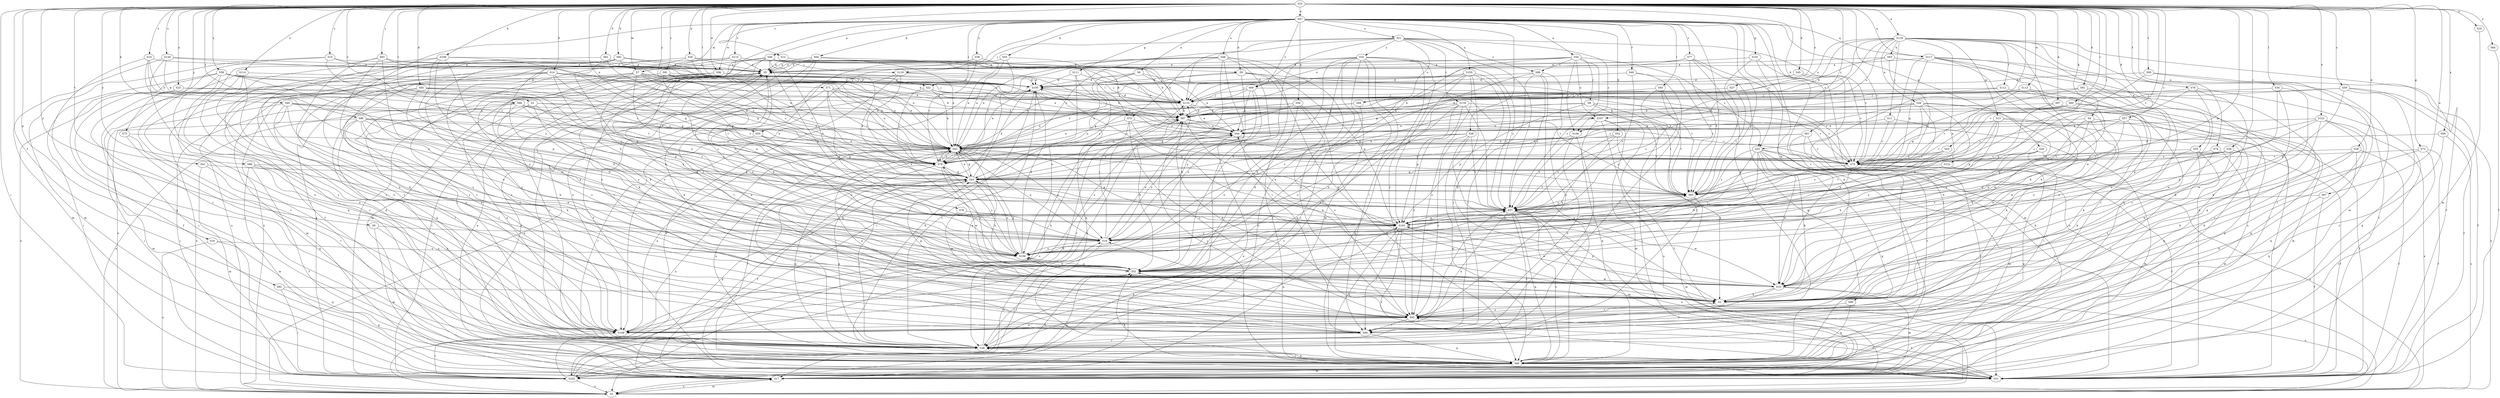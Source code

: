 strict digraph  {
S33;
S47;
S116;
S54;
S21;
S46;
S6;
S5;
S61;
S45;
S40;
S62;
S14;
S52;
S64;
S87;
S121;
S59;
S98;
S78;
S65;
S57;
S28;
S9;
S76;
S100;
S24;
S122;
S19;
S35;
S44;
S79;
S82;
S36;
S49;
S31;
S72;
S101;
S111;
S43;
S91;
S92;
S97;
S51;
S102;
S29;
S83;
S11;
S119;
S110;
S4;
S108;
S55;
S63;
S2;
S34;
S53;
S22;
S93;
S70;
S89;
S7;
S13;
S17;
S67;
S74;
S56;
S26;
S42;
S27;
S68;
S106;
S16;
S30;
S20;
S103;
S117;
S66;
S99;
S77;
S112;
S8;
S118;
S38;
S15;
S81;
S23;
S37;
S90;
S1;
S41;
S85;
S25;
S120;
S48;
S107;
S3;
S86;
S60;
S115;
S73;
S113;
S96;
S10;
S114;
S94;
S50;
S105;
S69;
S109;
S0;
S80;
S75;
S71;
S88;
S84;
S39;
S32;
S18;
S58;
S12;
S104;
S95;
S33 -> S47  [label=a];
S33 -> S116  [label=a];
S33 -> S61  [label=b];
S33 -> S45  [label=b];
S33 -> S40  [label=b];
S33 -> S62  [label=b];
S33 -> S14  [label=b];
S33 -> S121  [label=c];
S33 -> S59  [label=c];
S33 -> S65  [label=d];
S33 -> S57  [label=d];
S33 -> S28  [label=d];
S33 -> S24  [label=e];
S33 -> S122  [label=e];
S33 -> S19  [label=e];
S33 -> S79  [label=f];
S33 -> S82  [label=f];
S33 -> S72  [label=g];
S33 -> S91  [label=h];
S33 -> S92  [label=h];
S33 -> S97  [label=h];
S33 -> S102  [label=i];
S33 -> S29  [label=j];
S33 -> S83  [label=j];
S33 -> S4  [label=k];
S33 -> S108  [label=k];
S33 -> S34  [label=l];
S33 -> S53  [label=l];
S33 -> S22  [label=l];
S33 -> S7  [label=m];
S33 -> S67  [label=n];
S33 -> S74  [label=n];
S33 -> S27  [label=o];
S33 -> S16  [label=p];
S33 -> S30  [label=p];
S33 -> S20  [label=p];
S33 -> S103  [label=p];
S33 -> S117  [label=q];
S33 -> S15  [label=s];
S33 -> S81  [label=s];
S33 -> S23  [label=s];
S33 -> S90  [label=t];
S33 -> S1  [label=t];
S33 -> S41  [label=t];
S33 -> S85  [label=t];
S33 -> S25  [label=u];
S33 -> S120  [label=u];
S33 -> S86  [label=v];
S33 -> S60  [label=v];
S33 -> S113  [label=w];
S33 -> S96  [label=w];
S33 -> S114  [label=x];
S33 -> S94  [label=x];
S33 -> S50  [label=x];
S33 -> S0  [label=y];
S33 -> S80  [label=y];
S33 -> S75  [label=y];
S33 -> S71  [label=y];
S33 -> S88  [label=y];
S33 -> S84  [label=y];
S33 -> S58  [label=z];
S33 -> S12  [label=z];
S33 -> S104  [label=z];
S47 -> S54  [label=a];
S47 -> S21  [label=a];
S47 -> S46  [label=a];
S47 -> S6  [label=a];
S47 -> S52  [label=b];
S47 -> S64  [label=b];
S47 -> S9  [label=d];
S47 -> S36  [label=f];
S47 -> S49  [label=f];
S47 -> S101  [label=g];
S47 -> S111  [label=g];
S47 -> S51  [label=h];
S47 -> S102  [label=i];
S47 -> S55  [label=k];
S47 -> S22  [label=l];
S47 -> S93  [label=l];
S47 -> S7  [label=m];
S47 -> S56  [label=n];
S47 -> S103  [label=p];
S47 -> S117  [label=q];
S47 -> S99  [label=r];
S47 -> S77  [label=r];
S47 -> S23  [label=s];
S47 -> S85  [label=t];
S47 -> S48  [label=u];
S47 -> S115  [label=v];
S47 -> S73  [label=v];
S47 -> S96  [label=w];
S47 -> S10  [label=w];
S47 -> S50  [label=x];
S47 -> S105  [label=x];
S47 -> S69  [label=x];
S47 -> S39  [label=y];
S116 -> S87  [label=b];
S116 -> S35  [label=e];
S116 -> S44  [label=e];
S116 -> S31  [label=f];
S116 -> S11  [label=j];
S116 -> S63  [label=k];
S116 -> S13  [label=m];
S116 -> S17  [label=m];
S116 -> S26  [label=n];
S116 -> S42  [label=n];
S116 -> S68  [label=o];
S116 -> S103  [label=p];
S116 -> S66  [label=q];
S116 -> S112  [label=r];
S116 -> S107  [label=u];
S116 -> S10  [label=w];
S54 -> S5  [label=a];
S54 -> S98  [label=c];
S54 -> S43  [label=g];
S54 -> S8  [label=r];
S54 -> S23  [label=s];
S54 -> S37  [label=s];
S54 -> S107  [label=u];
S54 -> S69  [label=x];
S54 -> S104  [label=z];
S21 -> S98  [label=c];
S21 -> S78  [label=c];
S21 -> S51  [label=h];
S21 -> S119  [label=j];
S21 -> S70  [label=l];
S21 -> S68  [label=o];
S21 -> S118  [label=r];
S21 -> S37  [label=s];
S21 -> S73  [label=v];
S21 -> S32  [label=y];
S21 -> S104  [label=z];
S46 -> S87  [label=b];
S46 -> S9  [label=d];
S46 -> S76  [label=d];
S46 -> S51  [label=h];
S46 -> S102  [label=i];
S46 -> S119  [label=j];
S46 -> S110  [label=j];
S46 -> S70  [label=l];
S46 -> S17  [label=m];
S46 -> S103  [label=p];
S46 -> S18  [label=y];
S6 -> S78  [label=c];
S6 -> S100  [label=d];
S6 -> S44  [label=e];
S6 -> S106  [label=o];
S6 -> S85  [label=t];
S5 -> S100  [label=d];
S5 -> S44  [label=e];
S5 -> S51  [label=h];
S5 -> S102  [label=i];
S5 -> S38  [label=r];
S61 -> S31  [label=f];
S61 -> S43  [label=g];
S61 -> S42  [label=n];
S61 -> S38  [label=r];
S61 -> S73  [label=v];
S45 -> S100  [label=d];
S45 -> S110  [label=j];
S45 -> S89  [label=l];
S45 -> S73  [label=v];
S40 -> S51  [label=h];
S40 -> S102  [label=i];
S40 -> S89  [label=l];
S40 -> S42  [label=n];
S40 -> S106  [label=o];
S40 -> S37  [label=s];
S40 -> S107  [label=u];
S62 -> S5  [label=a];
S62 -> S43  [label=g];
S62 -> S66  [label=q];
S14 -> S100  [label=d];
S14 -> S43  [label=g];
S14 -> S110  [label=j];
S14 -> S42  [label=n];
S14 -> S66  [label=q];
S14 -> S38  [label=r];
S14 -> S85  [label=t];
S14 -> S95  [label=z];
S52 -> S51  [label=h];
S52 -> S2  [label=k];
S52 -> S42  [label=n];
S52 -> S37  [label=s];
S64 -> S5  [label=a];
S64 -> S87  [label=b];
S64 -> S31  [label=f];
S64 -> S89  [label=l];
S64 -> S42  [label=n];
S64 -> S109  [label=x];
S87 -> S44  [label=e];
S87 -> S51  [label=h];
S87 -> S2  [label=k];
S87 -> S42  [label=n];
S87 -> S38  [label=r];
S87 -> S73  [label=v];
S121 -> S31  [label=f];
S121 -> S43  [label=g];
S121 -> S85  [label=t];
S59 -> S87  [label=b];
S59 -> S31  [label=f];
S59 -> S110  [label=j];
S59 -> S103  [label=p];
S59 -> S66  [label=q];
S59 -> S3  [label=u];
S98 -> S100  [label=d];
S98 -> S89  [label=l];
S98 -> S106  [label=o];
S98 -> S66  [label=q];
S98 -> S37  [label=s];
S98 -> S95  [label=z];
S78 -> S43  [label=g];
S78 -> S51  [label=h];
S78 -> S42  [label=n];
S78 -> S66  [label=q];
S78 -> S10  [label=w];
S65 -> S51  [label=h];
S65 -> S110  [label=j];
S65 -> S17  [label=m];
S65 -> S103  [label=p];
S65 -> S37  [label=s];
S65 -> S3  [label=u];
S57 -> S44  [label=e];
S57 -> S31  [label=f];
S57 -> S2  [label=k];
S57 -> S106  [label=o];
S57 -> S103  [label=p];
S57 -> S73  [label=v];
S28 -> S78  [label=c];
S28 -> S31  [label=f];
S28 -> S2  [label=k];
S28 -> S66  [label=q];
S28 -> S10  [label=w];
S9 -> S100  [label=d];
S9 -> S51  [label=h];
S9 -> S2  [label=k];
S9 -> S42  [label=n];
S9 -> S103  [label=p];
S9 -> S85  [label=t];
S76 -> S103  [label=p];
S76 -> S10  [label=w];
S100 -> S110  [label=j];
S100 -> S42  [label=n];
S100 -> S38  [label=r];
S24 -> S17  [label=m];
S122 -> S44  [label=e];
S122 -> S2  [label=k];
S122 -> S103  [label=p];
S122 -> S66  [label=q];
S122 -> S85  [label=t];
S122 -> S3  [label=u];
S122 -> S109  [label=x];
S19 -> S5  [label=a];
S19 -> S87  [label=b];
S19 -> S78  [label=c];
S19 -> S66  [label=q];
S19 -> S18  [label=y];
S35 -> S31  [label=f];
S35 -> S2  [label=k];
S35 -> S38  [label=r];
S35 -> S73  [label=v];
S44 -> S42  [label=n];
S44 -> S18  [label=y];
S79 -> S102  [label=i];
S79 -> S110  [label=j];
S79 -> S2  [label=k];
S79 -> S37  [label=s];
S79 -> S10  [label=w];
S82 -> S102  [label=i];
S82 -> S2  [label=k];
S82 -> S66  [label=q];
S36 -> S78  [label=c];
S36 -> S2  [label=k];
S36 -> S42  [label=n];
S36 -> S106  [label=o];
S36 -> S66  [label=q];
S36 -> S37  [label=s];
S36 -> S95  [label=z];
S49 -> S100  [label=d];
S49 -> S89  [label=l];
S49 -> S37  [label=s];
S49 -> S85  [label=t];
S31 -> S5  [label=a];
S31 -> S51  [label=h];
S31 -> S110  [label=j];
S31 -> S95  [label=z];
S72 -> S31  [label=f];
S72 -> S102  [label=i];
S72 -> S2  [label=k];
S72 -> S73  [label=v];
S101 -> S5  [label=a];
S101 -> S2  [label=k];
S101 -> S17  [label=m];
S101 -> S85  [label=t];
S111 -> S100  [label=d];
S111 -> S102  [label=i];
S111 -> S110  [label=j];
S111 -> S66  [label=q];
S43 -> S5  [label=a];
S43 -> S100  [label=d];
S43 -> S44  [label=e];
S43 -> S31  [label=f];
S43 -> S51  [label=h];
S43 -> S42  [label=n];
S43 -> S106  [label=o];
S43 -> S38  [label=r];
S43 -> S85  [label=t];
S91 -> S110  [label=j];
S91 -> S38  [label=r];
S91 -> S73  [label=v];
S91 -> S10  [label=w];
S92 -> S5  [label=a];
S92 -> S87  [label=b];
S92 -> S44  [label=e];
S92 -> S31  [label=f];
S92 -> S89  [label=l];
S92 -> S103  [label=p];
S92 -> S3  [label=u];
S97 -> S87  [label=b];
S97 -> S103  [label=p];
S97 -> S66  [label=q];
S97 -> S10  [label=w];
S51 -> S17  [label=m];
S51 -> S106  [label=o];
S51 -> S38  [label=r];
S51 -> S37  [label=s];
S51 -> S10  [label=w];
S102 -> S87  [label=b];
S102 -> S100  [label=d];
S102 -> S51  [label=h];
S102 -> S3  [label=u];
S102 -> S18  [label=y];
S29 -> S31  [label=f];
S29 -> S103  [label=p];
S29 -> S73  [label=v];
S29 -> S18  [label=y];
S29 -> S95  [label=z];
S83 -> S5  [label=a];
S83 -> S78  [label=c];
S83 -> S89  [label=l];
S83 -> S42  [label=n];
S83 -> S66  [label=q];
S83 -> S10  [label=w];
S83 -> S95  [label=z];
S11 -> S44  [label=e];
S11 -> S73  [label=v];
S11 -> S95  [label=z];
S119 -> S100  [label=d];
S119 -> S110  [label=j];
S119 -> S106  [label=o];
S119 -> S3  [label=u];
S119 -> S109  [label=x];
S110 -> S87  [label=b];
S110 -> S100  [label=d];
S110 -> S44  [label=e];
S110 -> S42  [label=n];
S110 -> S73  [label=v];
S4 -> S44  [label=e];
S4 -> S31  [label=f];
S4 -> S51  [label=h];
S4 -> S106  [label=o];
S4 -> S10  [label=w];
S108 -> S5  [label=a];
S108 -> S43  [label=g];
S108 -> S51  [label=h];
S108 -> S2  [label=k];
S108 -> S38  [label=r];
S108 -> S10  [label=w];
S108 -> S109  [label=x];
S55 -> S5  [label=a];
S55 -> S87  [label=b];
S55 -> S17  [label=m];
S55 -> S42  [label=n];
S63 -> S5  [label=a];
S63 -> S102  [label=i];
S63 -> S110  [label=j];
S63 -> S85  [label=t];
S2 -> S43  [label=g];
S2 -> S42  [label=n];
S2 -> S95  [label=z];
S34 -> S51  [label=h];
S34 -> S110  [label=j];
S34 -> S2  [label=k];
S34 -> S10  [label=w];
S53 -> S78  [label=c];
S53 -> S103  [label=p];
S53 -> S37  [label=s];
S53 -> S73  [label=v];
S22 -> S87  [label=b];
S22 -> S78  [label=c];
S22 -> S110  [label=j];
S22 -> S2  [label=k];
S22 -> S42  [label=n];
S93 -> S110  [label=j];
S93 -> S89  [label=l];
S93 -> S37  [label=s];
S93 -> S18  [label=y];
S70 -> S44  [label=e];
S70 -> S42  [label=n];
S70 -> S85  [label=t];
S70 -> S3  [label=u];
S70 -> S95  [label=z];
S89 -> S42  [label=n];
S89 -> S66  [label=q];
S89 -> S38  [label=r];
S7 -> S78  [label=c];
S7 -> S100  [label=d];
S7 -> S2  [label=k];
S7 -> S42  [label=n];
S7 -> S66  [label=q];
S7 -> S37  [label=s];
S7 -> S85  [label=t];
S7 -> S109  [label=x];
S13 -> S44  [label=e];
S13 -> S2  [label=k];
S13 -> S106  [label=o];
S13 -> S66  [label=q];
S13 -> S85  [label=t];
S13 -> S18  [label=y];
S17 -> S5  [label=a];
S17 -> S44  [label=e];
S17 -> S43  [label=g];
S17 -> S3  [label=u];
S67 -> S31  [label=f];
S67 -> S2  [label=k];
S67 -> S37  [label=s];
S74 -> S2  [label=k];
S74 -> S17  [label=m];
S74 -> S73  [label=v];
S56 -> S87  [label=b];
S56 -> S78  [label=c];
S56 -> S43  [label=g];
S56 -> S51  [label=h];
S56 -> S66  [label=q];
S56 -> S95  [label=z];
S26 -> S87  [label=b];
S26 -> S78  [label=c];
S26 -> S43  [label=g];
S26 -> S102  [label=i];
S26 -> S2  [label=k];
S26 -> S42  [label=n];
S26 -> S37  [label=s];
S26 -> S18  [label=y];
S42 -> S78  [label=c];
S42 -> S31  [label=f];
S42 -> S43  [label=g];
S42 -> S103  [label=p];
S42 -> S85  [label=t];
S42 -> S18  [label=y];
S27 -> S110  [label=j];
S27 -> S85  [label=t];
S68 -> S87  [label=b];
S68 -> S78  [label=c];
S68 -> S106  [label=o];
S106 -> S78  [label=c];
S106 -> S100  [label=d];
S106 -> S43  [label=g];
S106 -> S51  [label=h];
S16 -> S106  [label=o];
S16 -> S66  [label=q];
S16 -> S3  [label=u];
S30 -> S5  [label=a];
S30 -> S78  [label=c];
S30 -> S110  [label=j];
S30 -> S2  [label=k];
S30 -> S95  [label=z];
S20 -> S51  [label=h];
S20 -> S89  [label=l];
S20 -> S17  [label=m];
S20 -> S73  [label=v];
S20 -> S18  [label=y];
S103 -> S5  [label=a];
S103 -> S100  [label=d];
S103 -> S44  [label=e];
S103 -> S31  [label=f];
S103 -> S89  [label=l];
S103 -> S66  [label=q];
S103 -> S10  [label=w];
S103 -> S18  [label=y];
S117 -> S5  [label=a];
S117 -> S31  [label=f];
S117 -> S43  [label=g];
S117 -> S2  [label=k];
S117 -> S66  [label=q];
S117 -> S38  [label=r];
S117 -> S73  [label=v];
S117 -> S109  [label=x];
S66 -> S5  [label=a];
S66 -> S100  [label=d];
S66 -> S31  [label=f];
S66 -> S102  [label=i];
S66 -> S17  [label=m];
S66 -> S42  [label=n];
S66 -> S38  [label=r];
S66 -> S37  [label=s];
S99 -> S66  [label=q];
S99 -> S95  [label=z];
S77 -> S5  [label=a];
S77 -> S110  [label=j];
S77 -> S66  [label=q];
S77 -> S85  [label=t];
S77 -> S3  [label=u];
S77 -> S95  [label=z];
S112 -> S78  [label=c];
S112 -> S110  [label=j];
S112 -> S10  [label=w];
S112 -> S95  [label=z];
S8 -> S87  [label=b];
S8 -> S43  [label=g];
S8 -> S102  [label=i];
S8 -> S103  [label=p];
S8 -> S85  [label=t];
S8 -> S73  [label=v];
S118 -> S87  [label=b];
S118 -> S51  [label=h];
S118 -> S103  [label=p];
S118 -> S66  [label=q];
S118 -> S37  [label=s];
S118 -> S85  [label=t];
S118 -> S95  [label=z];
S38 -> S87  [label=b];
S38 -> S78  [label=c];
S38 -> S43  [label=g];
S38 -> S103  [label=p];
S38 -> S66  [label=q];
S15 -> S5  [label=a];
S15 -> S17  [label=m];
S15 -> S42  [label=n];
S15 -> S38  [label=r];
S15 -> S37  [label=s];
S81 -> S78  [label=c];
S81 -> S100  [label=d];
S81 -> S43  [label=g];
S81 -> S110  [label=j];
S81 -> S42  [label=n];
S81 -> S3  [label=u];
S23 -> S51  [label=h];
S23 -> S102  [label=i];
S23 -> S2  [label=k];
S23 -> S17  [label=m];
S23 -> S106  [label=o];
S23 -> S66  [label=q];
S23 -> S37  [label=s];
S23 -> S73  [label=v];
S23 -> S10  [label=w];
S37 -> S17  [label=m];
S37 -> S103  [label=p];
S37 -> S66  [label=q];
S37 -> S38  [label=r];
S37 -> S3  [label=u];
S37 -> S10  [label=w];
S37 -> S109  [label=x];
S90 -> S100  [label=d];
S90 -> S31  [label=f];
S90 -> S89  [label=l];
S90 -> S73  [label=v];
S1 -> S87  [label=b];
S1 -> S37  [label=s];
S1 -> S3  [label=u];
S1 -> S73  [label=v];
S1 -> S109  [label=x];
S1 -> S18  [label=y];
S41 -> S43  [label=g];
S41 -> S17  [label=m];
S41 -> S109  [label=x];
S85 -> S17  [label=m];
S85 -> S37  [label=s];
S25 -> S87  [label=b];
S25 -> S110  [label=j];
S25 -> S38  [label=r];
S25 -> S3  [label=u];
S120 -> S5  [label=a];
S120 -> S87  [label=b];
S120 -> S110  [label=j];
S120 -> S17  [label=m];
S120 -> S109  [label=x];
S48 -> S5  [label=a];
S48 -> S78  [label=c];
S48 -> S31  [label=f];
S48 -> S110  [label=j];
S48 -> S89  [label=l];
S48 -> S42  [label=n];
S48 -> S38  [label=r];
S48 -> S109  [label=x];
S48 -> S95  [label=z];
S107 -> S44  [label=e];
S107 -> S31  [label=f];
S107 -> S17  [label=m];
S107 -> S66  [label=q];
S107 -> S85  [label=t];
S107 -> S3  [label=u];
S3 -> S17  [label=m];
S3 -> S42  [label=n];
S86 -> S87  [label=b];
S86 -> S102  [label=i];
S86 -> S89  [label=l];
S86 -> S42  [label=n];
S86 -> S106  [label=o];
S86 -> S37  [label=s];
S86 -> S73  [label=v];
S60 -> S87  [label=b];
S60 -> S44  [label=e];
S60 -> S17  [label=m];
S60 -> S66  [label=q];
S60 -> S85  [label=t];
S60 -> S73  [label=v];
S115 -> S5  [label=a];
S115 -> S38  [label=r];
S115 -> S3  [label=u];
S115 -> S73  [label=v];
S115 -> S109  [label=x];
S115 -> S18  [label=y];
S73 -> S43  [label=g];
S73 -> S66  [label=q];
S73 -> S38  [label=r];
S73 -> S3  [label=u];
S113 -> S87  [label=b];
S113 -> S51  [label=h];
S113 -> S110  [label=j];
S113 -> S103  [label=p];
S113 -> S85  [label=t];
S96 -> S100  [label=d];
S96 -> S110  [label=j];
S96 -> S106  [label=o];
S96 -> S109  [label=x];
S96 -> S95  [label=z];
S10 -> S2  [label=k];
S10 -> S17  [label=m];
S10 -> S106  [label=o];
S10 -> S103  [label=p];
S10 -> S38  [label=r];
S10 -> S3  [label=u];
S114 -> S100  [label=d];
S114 -> S102  [label=i];
S114 -> S2  [label=k];
S114 -> S109  [label=x];
S114 -> S95  [label=z];
S94 -> S42  [label=n];
S94 -> S3  [label=u];
S94 -> S95  [label=z];
S50 -> S43  [label=g];
S50 -> S42  [label=n];
S50 -> S106  [label=o];
S50 -> S38  [label=r];
S105 -> S100  [label=d];
S105 -> S43  [label=g];
S105 -> S51  [label=h];
S105 -> S2  [label=k];
S105 -> S89  [label=l];
S105 -> S37  [label=s];
S105 -> S109  [label=x];
S105 -> S95  [label=z];
S69 -> S44  [label=e];
S69 -> S110  [label=j];
S69 -> S42  [label=n];
S69 -> S106  [label=o];
S69 -> S73  [label=v];
S69 -> S18  [label=y];
S109 -> S87  [label=b];
S109 -> S102  [label=i];
S109 -> S42  [label=n];
S0 -> S17  [label=m];
S0 -> S109  [label=x];
S0 -> S18  [label=y];
S80 -> S44  [label=e];
S80 -> S51  [label=h];
S80 -> S2  [label=k];
S80 -> S17  [label=m];
S80 -> S42  [label=n];
S80 -> S38  [label=r];
S80 -> S73  [label=v];
S80 -> S10  [label=w];
S80 -> S18  [label=y];
S75 -> S42  [label=n];
S75 -> S66  [label=q];
S75 -> S38  [label=r];
S71 -> S78  [label=c];
S71 -> S44  [label=e];
S71 -> S110  [label=j];
S71 -> S42  [label=n];
S71 -> S106  [label=o];
S71 -> S103  [label=p];
S71 -> S73  [label=v];
S88 -> S31  [label=f];
S88 -> S43  [label=g];
S88 -> S17  [label=m];
S88 -> S109  [label=x];
S88 -> S18  [label=y];
S84 -> S31  [label=f];
S39 -> S5  [label=a];
S39 -> S78  [label=c];
S39 -> S89  [label=l];
S39 -> S42  [label=n];
S32 -> S5  [label=a];
S32 -> S102  [label=i];
S32 -> S110  [label=j];
S32 -> S89  [label=l];
S32 -> S17  [label=m];
S32 -> S103  [label=p];
S32 -> S38  [label=r];
S32 -> S37  [label=s];
S32 -> S3  [label=u];
S32 -> S109  [label=x];
S32 -> S95  [label=z];
S18 -> S44  [label=e];
S18 -> S102  [label=i];
S18 -> S110  [label=j];
S18 -> S42  [label=n];
S18 -> S106  [label=o];
S18 -> S85  [label=t];
S58 -> S78  [label=c];
S58 -> S100  [label=d];
S58 -> S31  [label=f];
S58 -> S102  [label=i];
S58 -> S106  [label=o];
S58 -> S103  [label=p];
S58 -> S38  [label=r];
S58 -> S95  [label=z];
S12 -> S5  [label=a];
S12 -> S44  [label=e];
S104 -> S89  [label=l];
S104 -> S42  [label=n];
S104 -> S37  [label=s];
S104 -> S109  [label=x];
S95 -> S5  [label=a];
S95 -> S87  [label=b];
S95 -> S31  [label=f];
S95 -> S51  [label=h];
S95 -> S2  [label=k];
S95 -> S89  [label=l];
S95 -> S37  [label=s];
S95 -> S109  [label=x];
S95 -> S18  [label=y];
}
